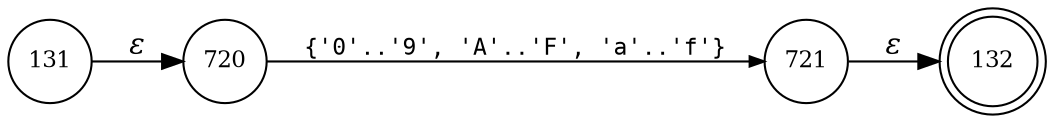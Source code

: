 digraph ATN {
rankdir=LR;
s132[fontsize=11, label="132", shape=doublecircle, fixedsize=true, width=.6];
s720[fontsize=11,label="720", shape=circle, fixedsize=true, width=.55, peripheries=1];
s721[fontsize=11,label="721", shape=circle, fixedsize=true, width=.55, peripheries=1];
s131[fontsize=11,label="131", shape=circle, fixedsize=true, width=.55, peripheries=1];
s131 -> s720 [fontname="Times-Italic", label="&epsilon;"];
s720 -> s721 [fontsize=11, fontname="Courier", arrowsize=.7, label = "{'0'..'9', 'A'..'F', 'a'..'f'}", arrowhead = normal];
s721 -> s132 [fontname="Times-Italic", label="&epsilon;"];
}